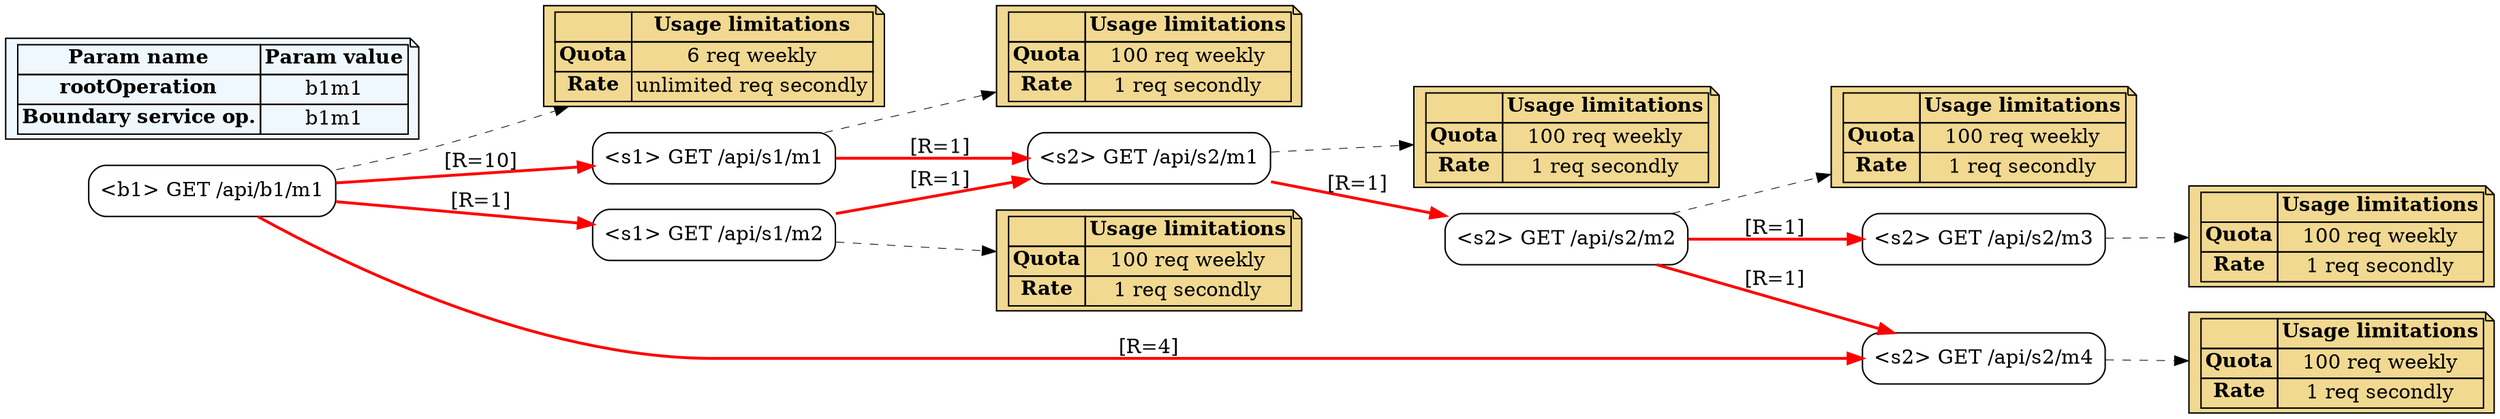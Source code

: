 digraph restalk { 

 rankdir=LR;



subgraph "b1" {
node [shape=box]
node [ style=rounded, shape=box, label = "<b1> GET /api/b1/m1" ] "b1m1"
limits_b1m1 [shape=note, style=filled, fillcolor="#F1D991" label=<
<table border="0" cellborder="1" cellpadding="2" cellspacing="0">
<tr>
<td></td>
<td><b>Usage limitations</b></td>
</tr>
<tr>
<td><b>Quota</b></td>
<td>6 req weekly</td>
</tr>
<tr>
<td><b>Rate</b></td>
<td>unlimited req secondly</td>
</tr>
</table>
>];
b1m1 -> limits_b1m1[ style=dashed, color=black, penwidth=0.5 ];
}



subgraph "s1" {
node [shape=box]
node [ style=rounded, shape=box, label = "<s1> GET /api/s1/m1" ] "s1m1"
limits_s1m1 [shape=note, style=filled, fillcolor="#F1D991" label=<
<table border="0" cellborder="1" cellpadding="2" cellspacing="0">
<tr>
<td></td>
<td><b>Usage limitations</b></td>
</tr>
<tr>
<td><b>Quota</b></td>
<td>100 req weekly</td>
</tr>
<tr>
<td><b>Rate</b></td>
<td>1 req secondly</td>
</tr>
</table>
>];
s1m1 -> limits_s1m1[ style=dashed, color=black, penwidth=0.5 ];
node [ style=rounded, shape=box, label = "<s1> GET /api/s1/m2" ] "s1m2"
limits_s1m2 [shape=note, style=filled, fillcolor="#F1D991" label=<
<table border="0" cellborder="1" cellpadding="2" cellspacing="0">
<tr>
<td></td>
<td><b>Usage limitations</b></td>
</tr>
<tr>
<td><b>Quota</b></td>
<td>100 req weekly</td>
</tr>
<tr>
<td><b>Rate</b></td>
<td>1 req secondly</td>
</tr>
</table>
>];
s1m2 -> limits_s1m2[ style=dashed, color=black, penwidth=0.5 ];
}



subgraph "s2" {
node [shape=box]
node [ style=rounded, shape=box, label = "<s2> GET /api/s2/m1" ] "s2m1"
limits_s2m1 [shape=note, style=filled, fillcolor="#F1D991" label=<
<table border="0" cellborder="1" cellpadding="2" cellspacing="0">
<tr>
<td></td>
<td><b>Usage limitations</b></td>
</tr>
<tr>
<td><b>Quota</b></td>
<td>100 req weekly</td>
</tr>
<tr>
<td><b>Rate</b></td>
<td>1 req secondly</td>
</tr>
</table>
>];
s2m1 -> limits_s2m1[ style=dashed, color=black, penwidth=0.5 ];
node [ style=rounded, shape=box, label = "<s2> GET /api/s2/m2" ] "s2m2"
limits_s2m2 [shape=note, style=filled, fillcolor="#F1D991" label=<
<table border="0" cellborder="1" cellpadding="2" cellspacing="0">
<tr>
<td></td>
<td><b>Usage limitations</b></td>
</tr>
<tr>
<td><b>Quota</b></td>
<td>100 req weekly</td>
</tr>
<tr>
<td><b>Rate</b></td>
<td>1 req secondly</td>
</tr>
</table>
>];
s2m2 -> limits_s2m2[ style=dashed, color=black, penwidth=0.5 ];
node [ style=rounded, shape=box, label = "<s2> GET /api/s2/m3" ] "s2m3"
limits_s2m3 [shape=note, style=filled, fillcolor="#F1D991" label=<
<table border="0" cellborder="1" cellpadding="2" cellspacing="0">
<tr>
<td></td>
<td><b>Usage limitations</b></td>
</tr>
<tr>
<td><b>Quota</b></td>
<td>100 req weekly</td>
</tr>
<tr>
<td><b>Rate</b></td>
<td>1 req secondly</td>
</tr>
</table>
>];
s2m3 -> limits_s2m3[ style=dashed, color=black, penwidth=0.5 ];
node [ style=rounded, shape=box, label = "<s2> GET /api/s2/m4" ] "s2m4"
limits_s2m4 [shape=note, style=filled, fillcolor="#F1D991" label=<
<table border="0" cellborder="1" cellpadding="2" cellspacing="0">
<tr>
<td></td>
<td><b>Usage limitations</b></td>
</tr>
<tr>
<td><b>Quota</b></td>
<td>100 req weekly</td>
</tr>
<tr>
<td><b>Rate</b></td>
<td>1 req secondly</td>
</tr>
</table>
>];
s2m4 -> limits_s2m4[ style=dashed, color=black, penwidth=0.5 ];
}

params [shape=note, style=filled, fillcolor="#F0F8FF" label=<
<table border="0" cellborder="1" cellpadding="2" cellspacing="0">
<tr>
<td><b>Param name</b></td><td><b>Param value</b></td>
</tr>
<tr>
<td><b>rootOperation</b></td>
<td>b1m1</td>
</tr>
<tr><td><b>Boundary service op.</b></td><td>b1m1</td></tr>
</table>
>];
b1m1 -> s1m1 [ color=red, penwidth=2.0, label="[R=10]" ];
b1m1 -> s1m2 [ color=red, penwidth=2.0, label="[R=1]" ];
b1m1 -> s2m4 [ color=red, penwidth=2.0, label="[R=4]" ];
s1m1 -> s2m1 [ color=red, penwidth=2.0, label="[R=1]" ];
s1m2 -> s2m1 [ color=red, penwidth=2.0, label="[R=1]" ];
s2m1 -> s2m2 [ color=red, penwidth=2.0, label="[R=1]" ];
s2m2 -> s2m3 [ color=red, penwidth=2.0, label="[R=1]" ];
s2m2 -> s2m4 [ color=red, penwidth=2.0, label="[R=1]" ];


}